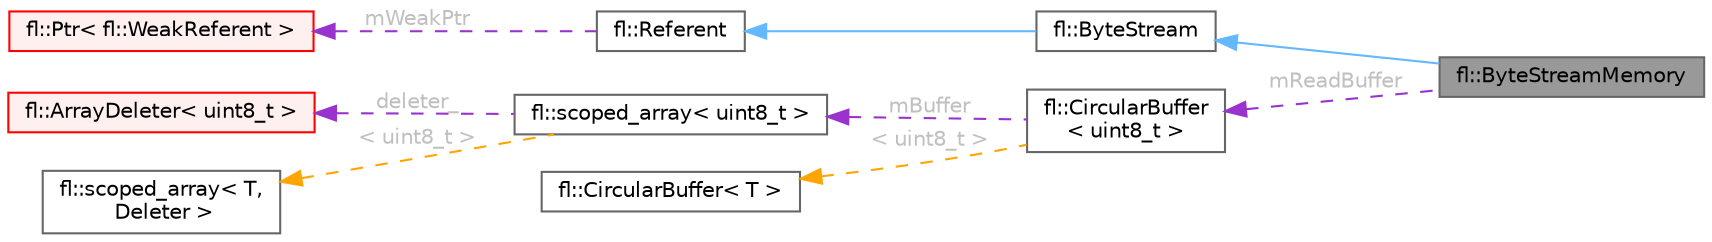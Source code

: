 digraph "fl::ByteStreamMemory"
{
 // INTERACTIVE_SVG=YES
 // LATEX_PDF_SIZE
  bgcolor="transparent";
  edge [fontname=Helvetica,fontsize=10,labelfontname=Helvetica,labelfontsize=10];
  node [fontname=Helvetica,fontsize=10,shape=box,height=0.2,width=0.4];
  rankdir="LR";
  Node1 [id="Node000001",label="fl::ByteStreamMemory",height=0.2,width=0.4,color="gray40", fillcolor="grey60", style="filled", fontcolor="black",tooltip=" "];
  Node2 -> Node1 [id="edge1_Node000001_Node000002",dir="back",color="steelblue1",style="solid",tooltip=" "];
  Node2 [id="Node000002",label="fl::ByteStream",height=0.2,width=0.4,color="gray40", fillcolor="white", style="filled",URL="$d2/d5e/classfl_1_1_byte_stream.html",tooltip=" "];
  Node3 -> Node2 [id="edge2_Node000002_Node000003",dir="back",color="steelblue1",style="solid",tooltip=" "];
  Node3 [id="Node000003",label="fl::Referent",height=0.2,width=0.4,color="gray40", fillcolor="white", style="filled",URL="$d6/d16/classfl_1_1_referent.html",tooltip=" "];
  Node4 -> Node3 [id="edge3_Node000003_Node000004",dir="back",color="darkorchid3",style="dashed",tooltip=" ",label=" mWeakPtr",fontcolor="grey" ];
  Node4 [id="Node000004",label="fl::Ptr\< fl::WeakReferent \>",height=0.2,width=0.4,color="red", fillcolor="#FFF0F0", style="filled",URL="$d1/d56/classfl_1_1_ptr.html",tooltip=" "];
  Node10 -> Node1 [id="edge4_Node000001_Node000010",dir="back",color="darkorchid3",style="dashed",tooltip=" ",label=" mReadBuffer",fontcolor="grey" ];
  Node10 [id="Node000010",label="fl::CircularBuffer\l\< uint8_t \>",height=0.2,width=0.4,color="gray40", fillcolor="white", style="filled",URL="$d2/d4f/classfl_1_1_circular_buffer.html",tooltip=" "];
  Node11 -> Node10 [id="edge5_Node000010_Node000011",dir="back",color="darkorchid3",style="dashed",tooltip=" ",label=" mBuffer",fontcolor="grey" ];
  Node11 [id="Node000011",label="fl::scoped_array\< uint8_t \>",height=0.2,width=0.4,color="gray40", fillcolor="white", style="filled",URL="$d3/d92/classfl_1_1scoped__array.html",tooltip=" "];
  Node12 -> Node11 [id="edge6_Node000011_Node000012",dir="back",color="darkorchid3",style="dashed",tooltip=" ",label=" deleter_",fontcolor="grey" ];
  Node12 [id="Node000012",label="fl::ArrayDeleter\< uint8_t \>",height=0.2,width=0.4,color="red", fillcolor="#FFF0F0", style="filled",URL="$df/db6/structfl_1_1_array_deleter.html",tooltip=" "];
  Node14 -> Node11 [id="edge7_Node000011_Node000014",dir="back",color="orange",style="dashed",tooltip=" ",label=" \< uint8_t \>",fontcolor="grey" ];
  Node14 [id="Node000014",label="fl::scoped_array\< T,\l Deleter \>",height=0.2,width=0.4,color="gray40", fillcolor="white", style="filled",URL="$d3/d92/classfl_1_1scoped__array.html",tooltip=" "];
  Node15 -> Node10 [id="edge8_Node000010_Node000015",dir="back",color="orange",style="dashed",tooltip=" ",label=" \< uint8_t \>",fontcolor="grey" ];
  Node15 [id="Node000015",label="fl::CircularBuffer\< T \>",height=0.2,width=0.4,color="gray40", fillcolor="white", style="filled",URL="$d2/d4f/classfl_1_1_circular_buffer.html",tooltip=" "];
}

